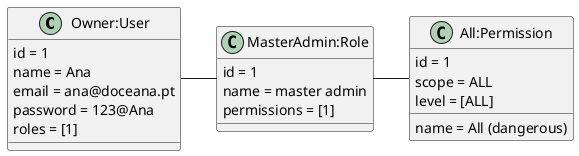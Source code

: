 @startuml

class Owner:User {
    id = 1
    name = Ana
    email = ana@doceana.pt
    password = 123@Ana
    roles = [1]
}

class MasterAdmin:Role{
    id = 1
    name = master admin
    permissions = [1]
}

class All:Permission{
    id = 1
    name = All (dangerous)
    scope = ALL
    level = [ALL]
}

"Owner:User" - "MasterAdmin:Role"
"MasterAdmin:Role" - "All:Permission"

@enduml